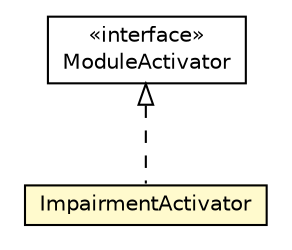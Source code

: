 #!/usr/local/bin/dot
#
# Class diagram 
# Generated by UMLGraph version R5_6-24-gf6e263 (http://www.umlgraph.org/)
#

digraph G {
	edge [fontname="Helvetica",fontsize=10,labelfontname="Helvetica",labelfontsize=10];
	node [fontname="Helvetica",fontsize=10,shape=plaintext];
	nodesep=0.25;
	ranksep=0.5;
	// org.universAAL.middleware.container.ModuleActivator
	c4777632 [label=<<table title="org.universAAL.middleware.container.ModuleActivator" border="0" cellborder="1" cellspacing="0" cellpadding="2" port="p" href="../middleware/container/ModuleActivator.html">
		<tr><td><table border="0" cellspacing="0" cellpadding="1">
<tr><td align="center" balign="center"> &#171;interface&#187; </td></tr>
<tr><td align="center" balign="center"> ModuleActivator </td></tr>
		</table></td></tr>
		</table>>, URL="../middleware/container/ModuleActivator.html", fontname="Helvetica", fontcolor="black", fontsize=10.0];
	// org.universAAL.ontology.ImpairmentActivator
	c4778184 [label=<<table title="org.universAAL.ontology.ImpairmentActivator" border="0" cellborder="1" cellspacing="0" cellpadding="2" port="p" bgcolor="lemonChiffon" href="./ImpairmentActivator.html">
		<tr><td><table border="0" cellspacing="0" cellpadding="1">
<tr><td align="center" balign="center"> ImpairmentActivator </td></tr>
		</table></td></tr>
		</table>>, URL="./ImpairmentActivator.html", fontname="Helvetica", fontcolor="black", fontsize=10.0];
	//org.universAAL.ontology.ImpairmentActivator implements org.universAAL.middleware.container.ModuleActivator
	c4777632:p -> c4778184:p [dir=back,arrowtail=empty,style=dashed];
}

